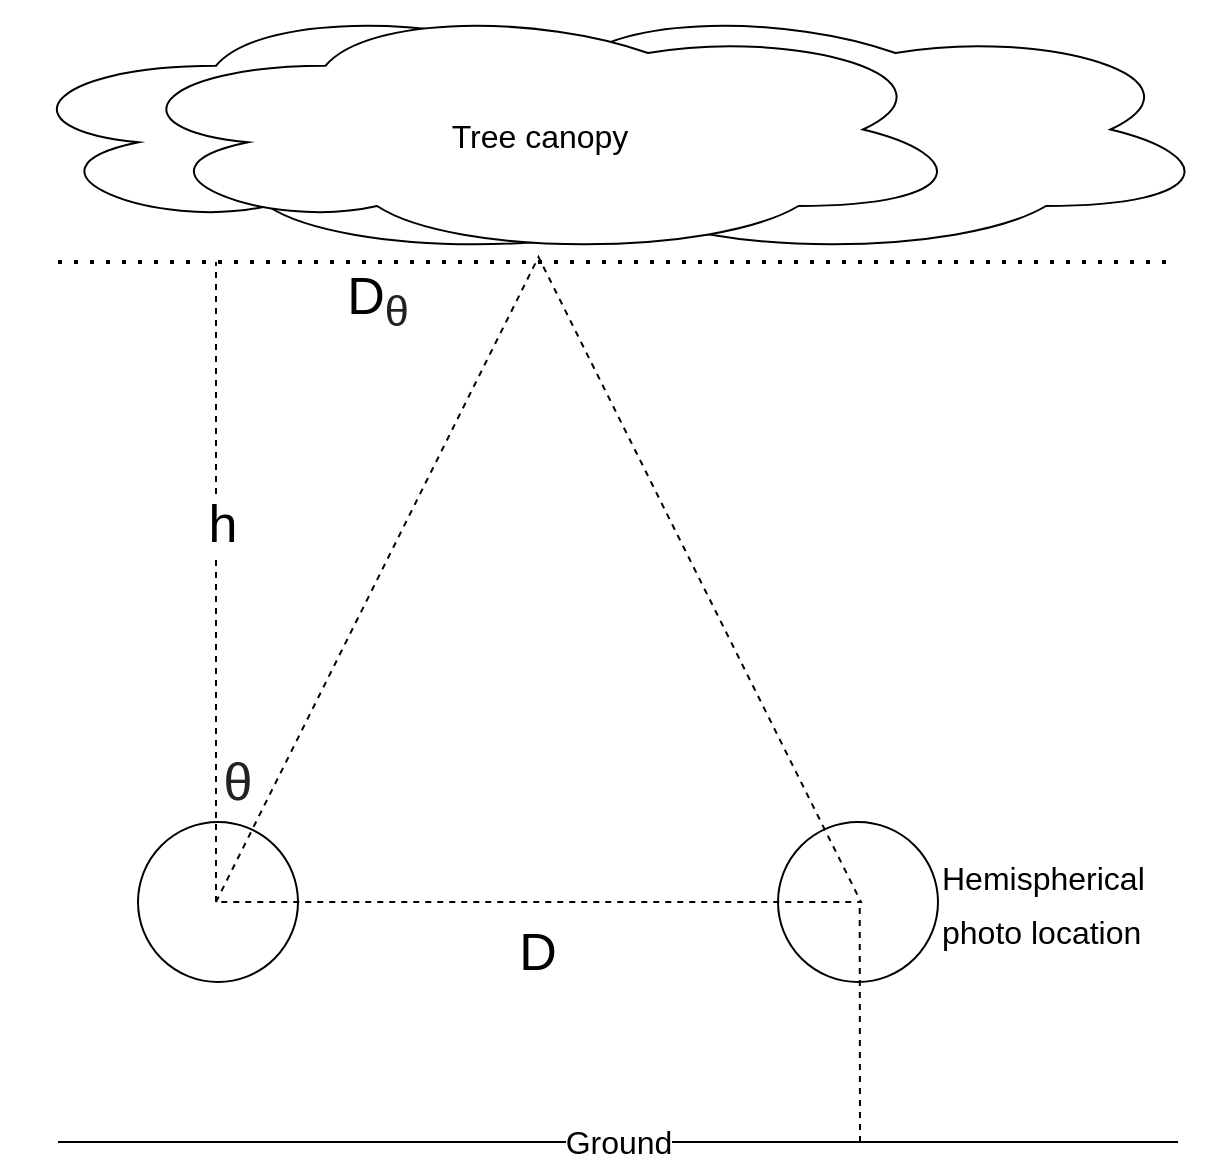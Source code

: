<mxfile version="13.4.5" type="device"><diagram id="3pHOI-kkgDDeH4FydZlC" name="Page-1"><mxGraphModel dx="925" dy="682" grid="1" gridSize="10" guides="1" tooltips="1" connect="1" arrows="1" fold="1" page="1" pageScale="1" pageWidth="827" pageHeight="1169" math="0" shadow="0"><root><mxCell id="0"/><mxCell id="1" parent="0"/><mxCell id="zfE-sZ-aLERt-JZi6KQM-1" value="" style="triangle;whiteSpace=wrap;html=1;rotation=-90;aspect=fixed;fillColor=none;dashed=1;" vertex="1" parent="1"><mxGeometry x="239" y="237.5" width="322.5" height="322.5" as="geometry"/></mxCell><mxCell id="zfE-sZ-aLERt-JZi6KQM-10" value="" style="ellipse;shape=cloud;whiteSpace=wrap;html=1;" vertex="1" parent="1"><mxGeometry x="131.5" y="110" width="430" height="127.5" as="geometry"/></mxCell><mxCell id="zfE-sZ-aLERt-JZi6KQM-3" value="" style="endArrow=none;dashed=1;html=1;" edge="1" parent="1"><mxGeometry width="50" height="50" relative="1" as="geometry"><mxPoint x="239" y="560" as="sourcePoint"/><mxPoint x="239" y="240" as="targetPoint"/></mxGeometry></mxCell><mxCell id="zfE-sZ-aLERt-JZi6KQM-24" value="h" style="edgeLabel;html=1;align=center;verticalAlign=middle;resizable=0;points=[];fontSize=26;" vertex="1" connectable="0" parent="zfE-sZ-aLERt-JZi6KQM-3"><mxGeometry x="0.181" y="-3" relative="1" as="geometry"><mxPoint as="offset"/></mxGeometry></mxCell><mxCell id="zfE-sZ-aLERt-JZi6KQM-5" value="&lt;font style=&quot;font-size: 16px&quot;&gt;Hemispherical photo location&lt;/font&gt;" style="ellipse;whiteSpace=wrap;html=1;aspect=fixed;fillColor=none;align=left;labelPosition=right;verticalLabelPosition=middle;verticalAlign=middle;fontSize=22;" vertex="1" parent="1"><mxGeometry x="520" y="520" width="80" height="80" as="geometry"/></mxCell><mxCell id="zfE-sZ-aLERt-JZi6KQM-6" value="" style="ellipse;whiteSpace=wrap;html=1;aspect=fixed;fillColor=none;" vertex="1" parent="1"><mxGeometry x="200" y="520" width="80" height="80" as="geometry"/></mxCell><mxCell id="zfE-sZ-aLERt-JZi6KQM-9" value="" style="ellipse;shape=cloud;whiteSpace=wrap;html=1;" vertex="1" parent="1"><mxGeometry x="310" y="110" width="430" height="127.5" as="geometry"/></mxCell><mxCell id="zfE-sZ-aLERt-JZi6KQM-11" value="" style="endArrow=none;dashed=1;html=1;dashPattern=1 3;strokeWidth=2;" edge="1" parent="1"><mxGeometry width="50" height="50" relative="1" as="geometry"><mxPoint x="160" y="240" as="sourcePoint"/><mxPoint x="720" y="240" as="targetPoint"/></mxGeometry></mxCell><mxCell id="zfE-sZ-aLERt-JZi6KQM-12" value="&lt;font style=&quot;font-size: 16px&quot;&gt;Ground&lt;/font&gt;" style="endArrow=none;html=1;" edge="1" parent="1"><mxGeometry width="50" height="50" relative="1" as="geometry"><mxPoint x="160" y="680" as="sourcePoint"/><mxPoint x="720" y="680" as="targetPoint"/><Array as="points"><mxPoint x="720" y="680"/></Array></mxGeometry></mxCell><mxCell id="zfE-sZ-aLERt-JZi6KQM-25" value="D" style="text;html=1;strokeColor=none;fillColor=none;align=center;verticalAlign=middle;whiteSpace=wrap;rounded=0;fontSize=26;" vertex="1" parent="1"><mxGeometry x="380.25" y="575" width="40" height="20" as="geometry"/></mxCell><mxCell id="zfE-sZ-aLERt-JZi6KQM-27" value="" style="endArrow=none;dashed=1;html=1;fontSize=26;entryX=-0.006;entryY=0.998;entryDx=0;entryDy=0;entryPerimeter=0;" edge="1" parent="1" target="zfE-sZ-aLERt-JZi6KQM-1"><mxGeometry width="50" height="50" relative="1" as="geometry"><mxPoint x="561" y="680" as="sourcePoint"/><mxPoint x="650" y="320" as="targetPoint"/></mxGeometry></mxCell><mxCell id="zfE-sZ-aLERt-JZi6KQM-7" value="&lt;font style=&quot;font-size: 16px&quot;&gt;Tree canopy&lt;/font&gt;" style="ellipse;shape=cloud;whiteSpace=wrap;html=1;fontSize=26;" vertex="1" parent="1"><mxGeometry x="186.25" y="110" width="430" height="127.5" as="geometry"/></mxCell><mxCell id="zfE-sZ-aLERt-JZi6KQM-29" value="&lt;span style=&quot;color: rgb(34, 34, 34); font-family: arial, sans-serif; font-size: 26px; text-align: left; background-color: rgb(255, 255, 255);&quot;&gt;θ&lt;/span&gt;" style="text;html=1;strokeColor=none;fillColor=none;align=center;verticalAlign=middle;whiteSpace=wrap;rounded=0;dashed=1;fontSize=26;" vertex="1" parent="1"><mxGeometry x="230" y="490" width="40" height="20" as="geometry"/></mxCell><mxCell id="zfE-sZ-aLERt-JZi6KQM-31" value="D&lt;span style=&quot;color: rgb(34 , 34 , 34) ; font-family: &amp;#34;arial&amp;#34; , sans-serif ; text-align: left ; background-color: rgb(255 , 255 , 255)&quot;&gt;&lt;sub&gt;θ&lt;/sub&gt;&lt;/span&gt;" style="text;html=1;strokeColor=none;fillColor=none;align=center;verticalAlign=middle;whiteSpace=wrap;rounded=0;fontSize=26;" vertex="1" parent="1"><mxGeometry x="300" y="250" width="40" height="20" as="geometry"/></mxCell></root></mxGraphModel></diagram></mxfile>